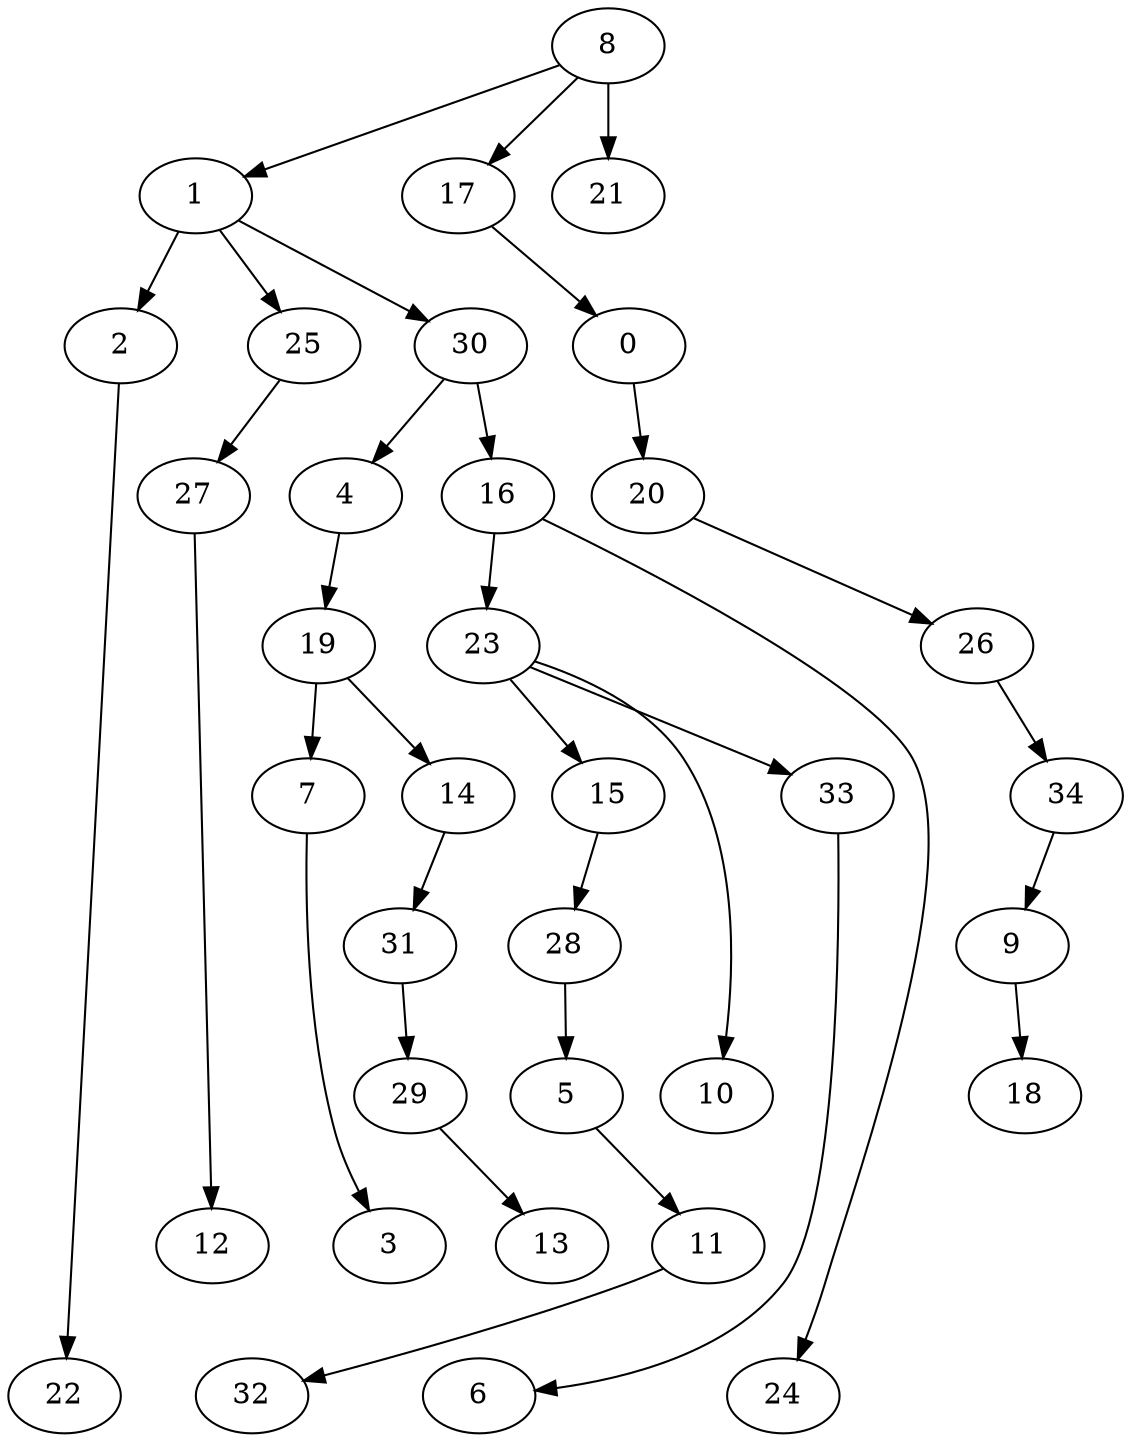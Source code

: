 digraph G {
    0;
    20;
    26;
    1;
    2;
    25;
    30;
    22;
    27;
    4;
    16;
    19;
    7;
    14;
    5;
    11;
    32;
    3;
    8;
    17;
    21;
    9;
    18;
    31;
    29;
    15;
    28;
    23;
    24;
    10;
    33;
    34;
    6;
    12;
    13;
    0 -> 20 [weight=0];
    20 -> 26 [weight=0];
    26 -> 34 [weight=0];
    1 -> 2 [weight=0];
    1 -> 25 [weight=0];
    1 -> 30 [weight=0];
    2 -> 22 [weight=0];
    25 -> 27 [weight=0];
    30 -> 4 [weight=0];
    30 -> 16 [weight=0];
    27 -> 12 [weight=0];
    4 -> 19 [weight=0];
    16 -> 23 [weight=0];
    16 -> 24 [weight=0];
    19 -> 7 [weight=0];
    19 -> 14 [weight=0];
    7 -> 3 [weight=0];
    14 -> 31 [weight=0];
    5 -> 11 [weight=0];
    11 -> 32 [weight=0];
    8 -> 1 [weight=0];
    8 -> 17 [weight=0];
    8 -> 21 [weight=1];
    17 -> 0 [weight=0];
    9 -> 18 [weight=0];
    31 -> 29 [weight=0];
    29 -> 13 [weight=0];
    15 -> 28 [weight=0];
    28 -> 5 [weight=0];
    23 -> 10 [weight=0];
    23 -> 15 [weight=0];
    23 -> 33 [weight=0];
    33 -> 6 [weight=0];
    34 -> 9 [weight=0];
}

